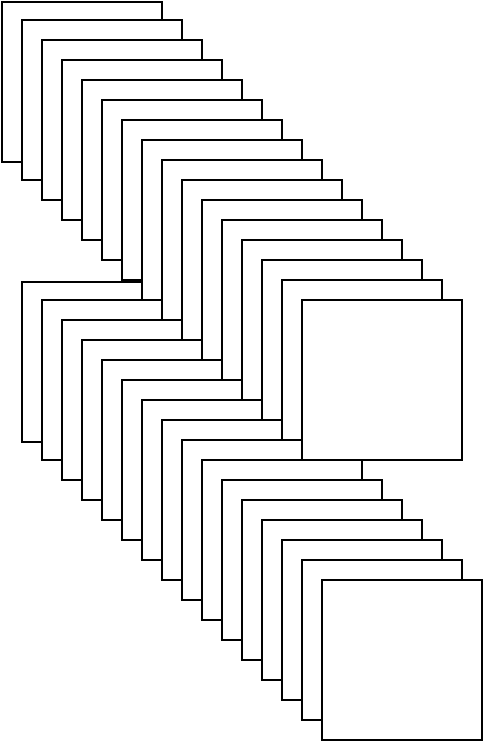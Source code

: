 <mxfile version="22.1.17" type="github">
  <diagram name="Trang-1" id="l8FViiu8K-7eQ-mZq5Jh">
    <mxGraphModel dx="2333" dy="1160" grid="1" gridSize="10" guides="1" tooltips="1" connect="1" arrows="1" fold="1" page="1" pageScale="1" pageWidth="827" pageHeight="1169" math="0" shadow="0">
      <root>
        <mxCell id="0" />
        <mxCell id="1" parent="0" />
        <mxCell id="bxyllAcGxUnrEqYtCKfa-1" value="" style="whiteSpace=wrap;html=1;aspect=fixed;" vertex="1" parent="1">
          <mxGeometry x="260" y="231" width="80" height="80" as="geometry" />
        </mxCell>
        <mxCell id="bxyllAcGxUnrEqYtCKfa-2" value="" style="whiteSpace=wrap;html=1;aspect=fixed;" vertex="1" parent="1">
          <mxGeometry x="270" y="371" width="80" height="80" as="geometry" />
        </mxCell>
        <mxCell id="bxyllAcGxUnrEqYtCKfa-3" value="" style="whiteSpace=wrap;html=1;aspect=fixed;" vertex="1" parent="1">
          <mxGeometry x="270" y="240" width="80" height="80" as="geometry" />
        </mxCell>
        <mxCell id="bxyllAcGxUnrEqYtCKfa-4" value="" style="whiteSpace=wrap;html=1;aspect=fixed;" vertex="1" parent="1">
          <mxGeometry x="280" y="380" width="80" height="80" as="geometry" />
        </mxCell>
        <mxCell id="bxyllAcGxUnrEqYtCKfa-5" value="" style="whiteSpace=wrap;html=1;aspect=fixed;" vertex="1" parent="1">
          <mxGeometry x="280" y="250" width="80" height="80" as="geometry" />
        </mxCell>
        <mxCell id="bxyllAcGxUnrEqYtCKfa-6" value="" style="whiteSpace=wrap;html=1;aspect=fixed;" vertex="1" parent="1">
          <mxGeometry x="290" y="390" width="80" height="80" as="geometry" />
        </mxCell>
        <mxCell id="bxyllAcGxUnrEqYtCKfa-7" value="" style="whiteSpace=wrap;html=1;aspect=fixed;" vertex="1" parent="1">
          <mxGeometry x="290" y="260" width="80" height="80" as="geometry" />
        </mxCell>
        <mxCell id="bxyllAcGxUnrEqYtCKfa-8" value="" style="whiteSpace=wrap;html=1;aspect=fixed;" vertex="1" parent="1">
          <mxGeometry x="300" y="400" width="80" height="80" as="geometry" />
        </mxCell>
        <mxCell id="bxyllAcGxUnrEqYtCKfa-9" value="" style="whiteSpace=wrap;html=1;aspect=fixed;" vertex="1" parent="1">
          <mxGeometry x="300" y="270" width="80" height="80" as="geometry" />
        </mxCell>
        <mxCell id="bxyllAcGxUnrEqYtCKfa-10" value="" style="whiteSpace=wrap;html=1;aspect=fixed;" vertex="1" parent="1">
          <mxGeometry x="310" y="410" width="80" height="80" as="geometry" />
        </mxCell>
        <mxCell id="bxyllAcGxUnrEqYtCKfa-11" value="" style="whiteSpace=wrap;html=1;aspect=fixed;" vertex="1" parent="1">
          <mxGeometry x="310" y="280" width="80" height="80" as="geometry" />
        </mxCell>
        <mxCell id="bxyllAcGxUnrEqYtCKfa-12" value="" style="whiteSpace=wrap;html=1;aspect=fixed;" vertex="1" parent="1">
          <mxGeometry x="320" y="420" width="80" height="80" as="geometry" />
        </mxCell>
        <mxCell id="bxyllAcGxUnrEqYtCKfa-13" value="" style="whiteSpace=wrap;html=1;aspect=fixed;" vertex="1" parent="1">
          <mxGeometry x="320" y="290" width="80" height="80" as="geometry" />
        </mxCell>
        <mxCell id="bxyllAcGxUnrEqYtCKfa-14" value="" style="whiteSpace=wrap;html=1;aspect=fixed;" vertex="1" parent="1">
          <mxGeometry x="330" y="430" width="80" height="80" as="geometry" />
        </mxCell>
        <mxCell id="bxyllAcGxUnrEqYtCKfa-15" value="" style="whiteSpace=wrap;html=1;aspect=fixed;" vertex="1" parent="1">
          <mxGeometry x="330" y="300" width="80" height="80" as="geometry" />
        </mxCell>
        <mxCell id="bxyllAcGxUnrEqYtCKfa-16" value="" style="whiteSpace=wrap;html=1;aspect=fixed;" vertex="1" parent="1">
          <mxGeometry x="340" y="440" width="80" height="80" as="geometry" />
        </mxCell>
        <mxCell id="bxyllAcGxUnrEqYtCKfa-17" value="" style="whiteSpace=wrap;html=1;aspect=fixed;" vertex="1" parent="1">
          <mxGeometry x="340" y="310" width="80" height="80" as="geometry" />
        </mxCell>
        <mxCell id="bxyllAcGxUnrEqYtCKfa-18" value="" style="whiteSpace=wrap;html=1;aspect=fixed;" vertex="1" parent="1">
          <mxGeometry x="350" y="450" width="80" height="80" as="geometry" />
        </mxCell>
        <mxCell id="bxyllAcGxUnrEqYtCKfa-19" value="" style="whiteSpace=wrap;html=1;aspect=fixed;" vertex="1" parent="1">
          <mxGeometry x="350" y="320" width="80" height="80" as="geometry" />
        </mxCell>
        <mxCell id="bxyllAcGxUnrEqYtCKfa-20" value="" style="whiteSpace=wrap;html=1;aspect=fixed;" vertex="1" parent="1">
          <mxGeometry x="360" y="460" width="80" height="80" as="geometry" />
        </mxCell>
        <mxCell id="bxyllAcGxUnrEqYtCKfa-21" value="" style="whiteSpace=wrap;html=1;aspect=fixed;" vertex="1" parent="1">
          <mxGeometry x="360" y="330" width="80" height="80" as="geometry" />
        </mxCell>
        <mxCell id="bxyllAcGxUnrEqYtCKfa-22" value="" style="whiteSpace=wrap;html=1;aspect=fixed;" vertex="1" parent="1">
          <mxGeometry x="370" y="470" width="80" height="80" as="geometry" />
        </mxCell>
        <mxCell id="bxyllAcGxUnrEqYtCKfa-23" value="" style="whiteSpace=wrap;html=1;aspect=fixed;" vertex="1" parent="1">
          <mxGeometry x="370" y="340" width="80" height="80" as="geometry" />
        </mxCell>
        <mxCell id="bxyllAcGxUnrEqYtCKfa-24" value="" style="whiteSpace=wrap;html=1;aspect=fixed;" vertex="1" parent="1">
          <mxGeometry x="380" y="480" width="80" height="80" as="geometry" />
        </mxCell>
        <mxCell id="bxyllAcGxUnrEqYtCKfa-25" value="" style="whiteSpace=wrap;html=1;aspect=fixed;" vertex="1" parent="1">
          <mxGeometry x="380" y="350" width="80" height="80" as="geometry" />
        </mxCell>
        <mxCell id="bxyllAcGxUnrEqYtCKfa-26" value="" style="whiteSpace=wrap;html=1;aspect=fixed;" vertex="1" parent="1">
          <mxGeometry x="390" y="490" width="80" height="80" as="geometry" />
        </mxCell>
        <mxCell id="bxyllAcGxUnrEqYtCKfa-27" value="" style="whiteSpace=wrap;html=1;aspect=fixed;" vertex="1" parent="1">
          <mxGeometry x="390" y="360" width="80" height="80" as="geometry" />
        </mxCell>
        <mxCell id="bxyllAcGxUnrEqYtCKfa-28" value="" style="whiteSpace=wrap;html=1;aspect=fixed;" vertex="1" parent="1">
          <mxGeometry x="400" y="500" width="80" height="80" as="geometry" />
        </mxCell>
        <mxCell id="bxyllAcGxUnrEqYtCKfa-29" value="" style="whiteSpace=wrap;html=1;aspect=fixed;" vertex="1" parent="1">
          <mxGeometry x="400" y="370" width="80" height="80" as="geometry" />
        </mxCell>
        <mxCell id="bxyllAcGxUnrEqYtCKfa-30" value="" style="whiteSpace=wrap;html=1;aspect=fixed;" vertex="1" parent="1">
          <mxGeometry x="410" y="510" width="80" height="80" as="geometry" />
        </mxCell>
        <mxCell id="bxyllAcGxUnrEqYtCKfa-31" value="" style="whiteSpace=wrap;html=1;aspect=fixed;" vertex="1" parent="1">
          <mxGeometry x="410" y="380" width="80" height="80" as="geometry" />
        </mxCell>
        <mxCell id="bxyllAcGxUnrEqYtCKfa-32" value="" style="whiteSpace=wrap;html=1;aspect=fixed;" vertex="1" parent="1">
          <mxGeometry x="420" y="520" width="80" height="80" as="geometry" />
        </mxCell>
      </root>
    </mxGraphModel>
  </diagram>
</mxfile>
